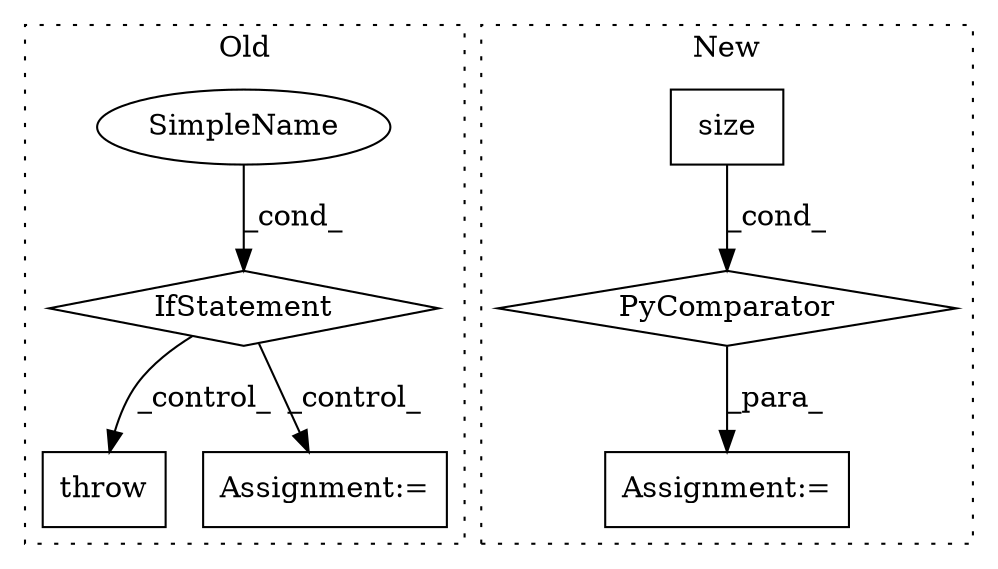 digraph G {
subgraph cluster0 {
1 [label="throw" a="53" s="3699" l="6" shape="box"];
3 [label="IfStatement" a="25" s="3651,3685" l="4,2" shape="diamond"];
4 [label="SimpleName" a="42" s="" l="" shape="ellipse"];
6 [label="Assignment:=" a="7" s="3768" l="1" shape="box"];
label = "Old";
style="dotted";
}
subgraph cluster1 {
2 [label="size" a="32" s="3837" l="6" shape="box"];
5 [label="Assignment:=" a="7" s="3776" l="18" shape="box"];
7 [label="PyComparator" a="113" s="3940" l="24" shape="diamond"];
label = "New";
style="dotted";
}
2 -> 7 [label="_cond_"];
3 -> 1 [label="_control_"];
3 -> 6 [label="_control_"];
4 -> 3 [label="_cond_"];
7 -> 5 [label="_para_"];
}